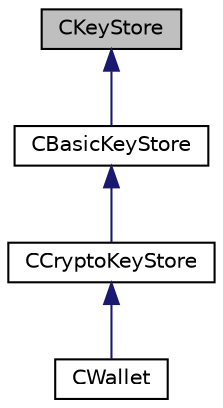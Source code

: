 digraph "CKeyStore"
{
 // LATEX_PDF_SIZE
  edge [fontname="Helvetica",fontsize="10",labelfontname="Helvetica",labelfontsize="10"];
  node [fontname="Helvetica",fontsize="10",shape=record];
  Node0 [label="CKeyStore",height=0.2,width=0.4,color="black", fillcolor="grey75", style="filled", fontcolor="black",tooltip=" "];
  Node0 -> Node1 [dir="back",color="midnightblue",fontsize="10",style="solid"];
  Node1 [label="CBasicKeyStore",height=0.2,width=0.4,color="black", fillcolor="white", style="filled",URL="$class_c_basic_key_store.html",tooltip=" "];
  Node1 -> Node2 [dir="back",color="midnightblue",fontsize="10",style="solid"];
  Node2 [label="CCryptoKeyStore",height=0.2,width=0.4,color="black", fillcolor="white", style="filled",URL="$class_c_crypto_key_store.html",tooltip=" "];
  Node2 -> Node3 [dir="back",color="midnightblue",fontsize="10",style="solid"];
  Node3 [label="CWallet",height=0.2,width=0.4,color="black", fillcolor="white", style="filled",URL="$class_c_wallet.html",tooltip=" "];
}
